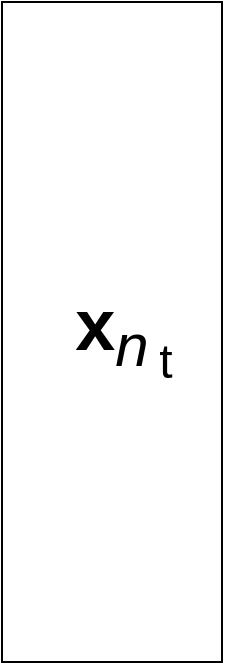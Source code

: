 <mxfile version="20.2.3" type="github">
  <diagram id="FIUyD77C2hjazYIRZIXY" name="Page-1">
    <mxGraphModel dx="1367" dy="608" grid="1" gridSize="10" guides="1" tooltips="1" connect="1" arrows="1" fold="1" page="1" pageScale="1" pageWidth="850" pageHeight="1100" math="0" shadow="0">
      <root>
        <mxCell id="0" />
        <mxCell id="1" parent="0" />
        <mxCell id="-G4KNoEOUlxN6NU95x4P-1" value="&lt;font style=&quot;font-size: 36px;&quot;&gt;&lt;b&gt;x&lt;/b&gt;&lt;sub&gt;&lt;i&gt;n&lt;/i&gt;&lt;/sub&gt;&lt;/font&gt;" style="rounded=0;whiteSpace=wrap;html=1;" vertex="1" parent="1">
          <mxGeometry x="40" y="70" width="110" height="330" as="geometry" />
        </mxCell>
        <mxCell id="-G4KNoEOUlxN6NU95x4P-2" value="&lt;font style=&quot;font-size: 24px;&quot;&gt;t&lt;/font&gt;" style="text;html=1;strokeColor=none;fillColor=none;align=center;verticalAlign=middle;whiteSpace=wrap;rounded=0;fontSize=36;" vertex="1" parent="1">
          <mxGeometry x="92" y="230" width="60" height="30" as="geometry" />
        </mxCell>
      </root>
    </mxGraphModel>
  </diagram>
</mxfile>
